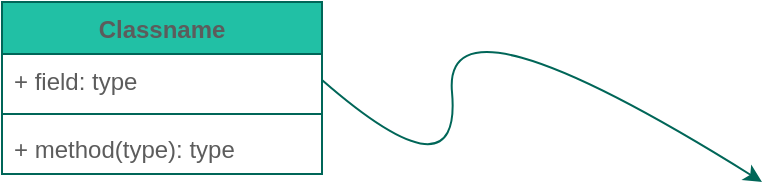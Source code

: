 <mxfile version="13.8.5" type="github">
  <diagram id="K2hkf65GQGcX3Sj77QHY" name="Page-1">
    <mxGraphModel dx="1142" dy="707" grid="1" gridSize="10" guides="1" tooltips="1" connect="1" arrows="1" fold="1" page="1" pageScale="1" pageWidth="827" pageHeight="1169" math="0" shadow="0">
      <root>
        <mxCell id="0" />
        <mxCell id="1" parent="0" />
        <mxCell id="j2L2A0Ue99nY8hNAIv08-1" value="Classname" style="swimlane;fontStyle=1;align=center;verticalAlign=top;childLayout=stackLayout;horizontal=1;startSize=26;horizontalStack=0;resizeParent=1;resizeParentMax=0;resizeLast=0;collapsible=1;marginBottom=0;fillColor=#21C0A5;strokeColor=#006658;fontColor=#5C5C5C;" vertex="1" parent="1">
          <mxGeometry x="100" y="160" width="160" height="86" as="geometry" />
        </mxCell>
        <mxCell id="j2L2A0Ue99nY8hNAIv08-2" value="+ field: type" style="text;strokeColor=none;fillColor=none;align=left;verticalAlign=top;spacingLeft=4;spacingRight=4;overflow=hidden;rotatable=0;points=[[0,0.5],[1,0.5]];portConstraint=eastwest;fontColor=#5C5C5C;" vertex="1" parent="j2L2A0Ue99nY8hNAIv08-1">
          <mxGeometry y="26" width="160" height="26" as="geometry" />
        </mxCell>
        <mxCell id="j2L2A0Ue99nY8hNAIv08-3" value="" style="line;strokeWidth=1;fillColor=none;align=left;verticalAlign=middle;spacingTop=-1;spacingLeft=3;spacingRight=3;rotatable=0;labelPosition=right;points=[];portConstraint=eastwest;strokeColor=#006658;fontColor=#5C5C5C;" vertex="1" parent="j2L2A0Ue99nY8hNAIv08-1">
          <mxGeometry y="52" width="160" height="8" as="geometry" />
        </mxCell>
        <mxCell id="j2L2A0Ue99nY8hNAIv08-4" value="+ method(type): type" style="text;strokeColor=none;fillColor=none;align=left;verticalAlign=top;spacingLeft=4;spacingRight=4;overflow=hidden;rotatable=0;points=[[0,0.5],[1,0.5]];portConstraint=eastwest;fontColor=#5C5C5C;" vertex="1" parent="j2L2A0Ue99nY8hNAIv08-1">
          <mxGeometry y="60" width="160" height="26" as="geometry" />
        </mxCell>
        <mxCell id="j2L2A0Ue99nY8hNAIv08-5" value="" style="curved=1;endArrow=classic;html=1;strokeColor=#006658;fillColor=#21C0A5;fontColor=#5C5C5C;exitX=1;exitY=0.5;exitDx=0;exitDy=0;" edge="1" parent="1" source="j2L2A0Ue99nY8hNAIv08-2">
          <mxGeometry width="50" height="50" relative="1" as="geometry">
            <mxPoint x="320" y="200" as="sourcePoint" />
            <mxPoint x="480" y="250" as="targetPoint" />
            <Array as="points">
              <mxPoint x="330" y="260" />
              <mxPoint x="320" y="150" />
            </Array>
          </mxGeometry>
        </mxCell>
      </root>
    </mxGraphModel>
  </diagram>
</mxfile>
